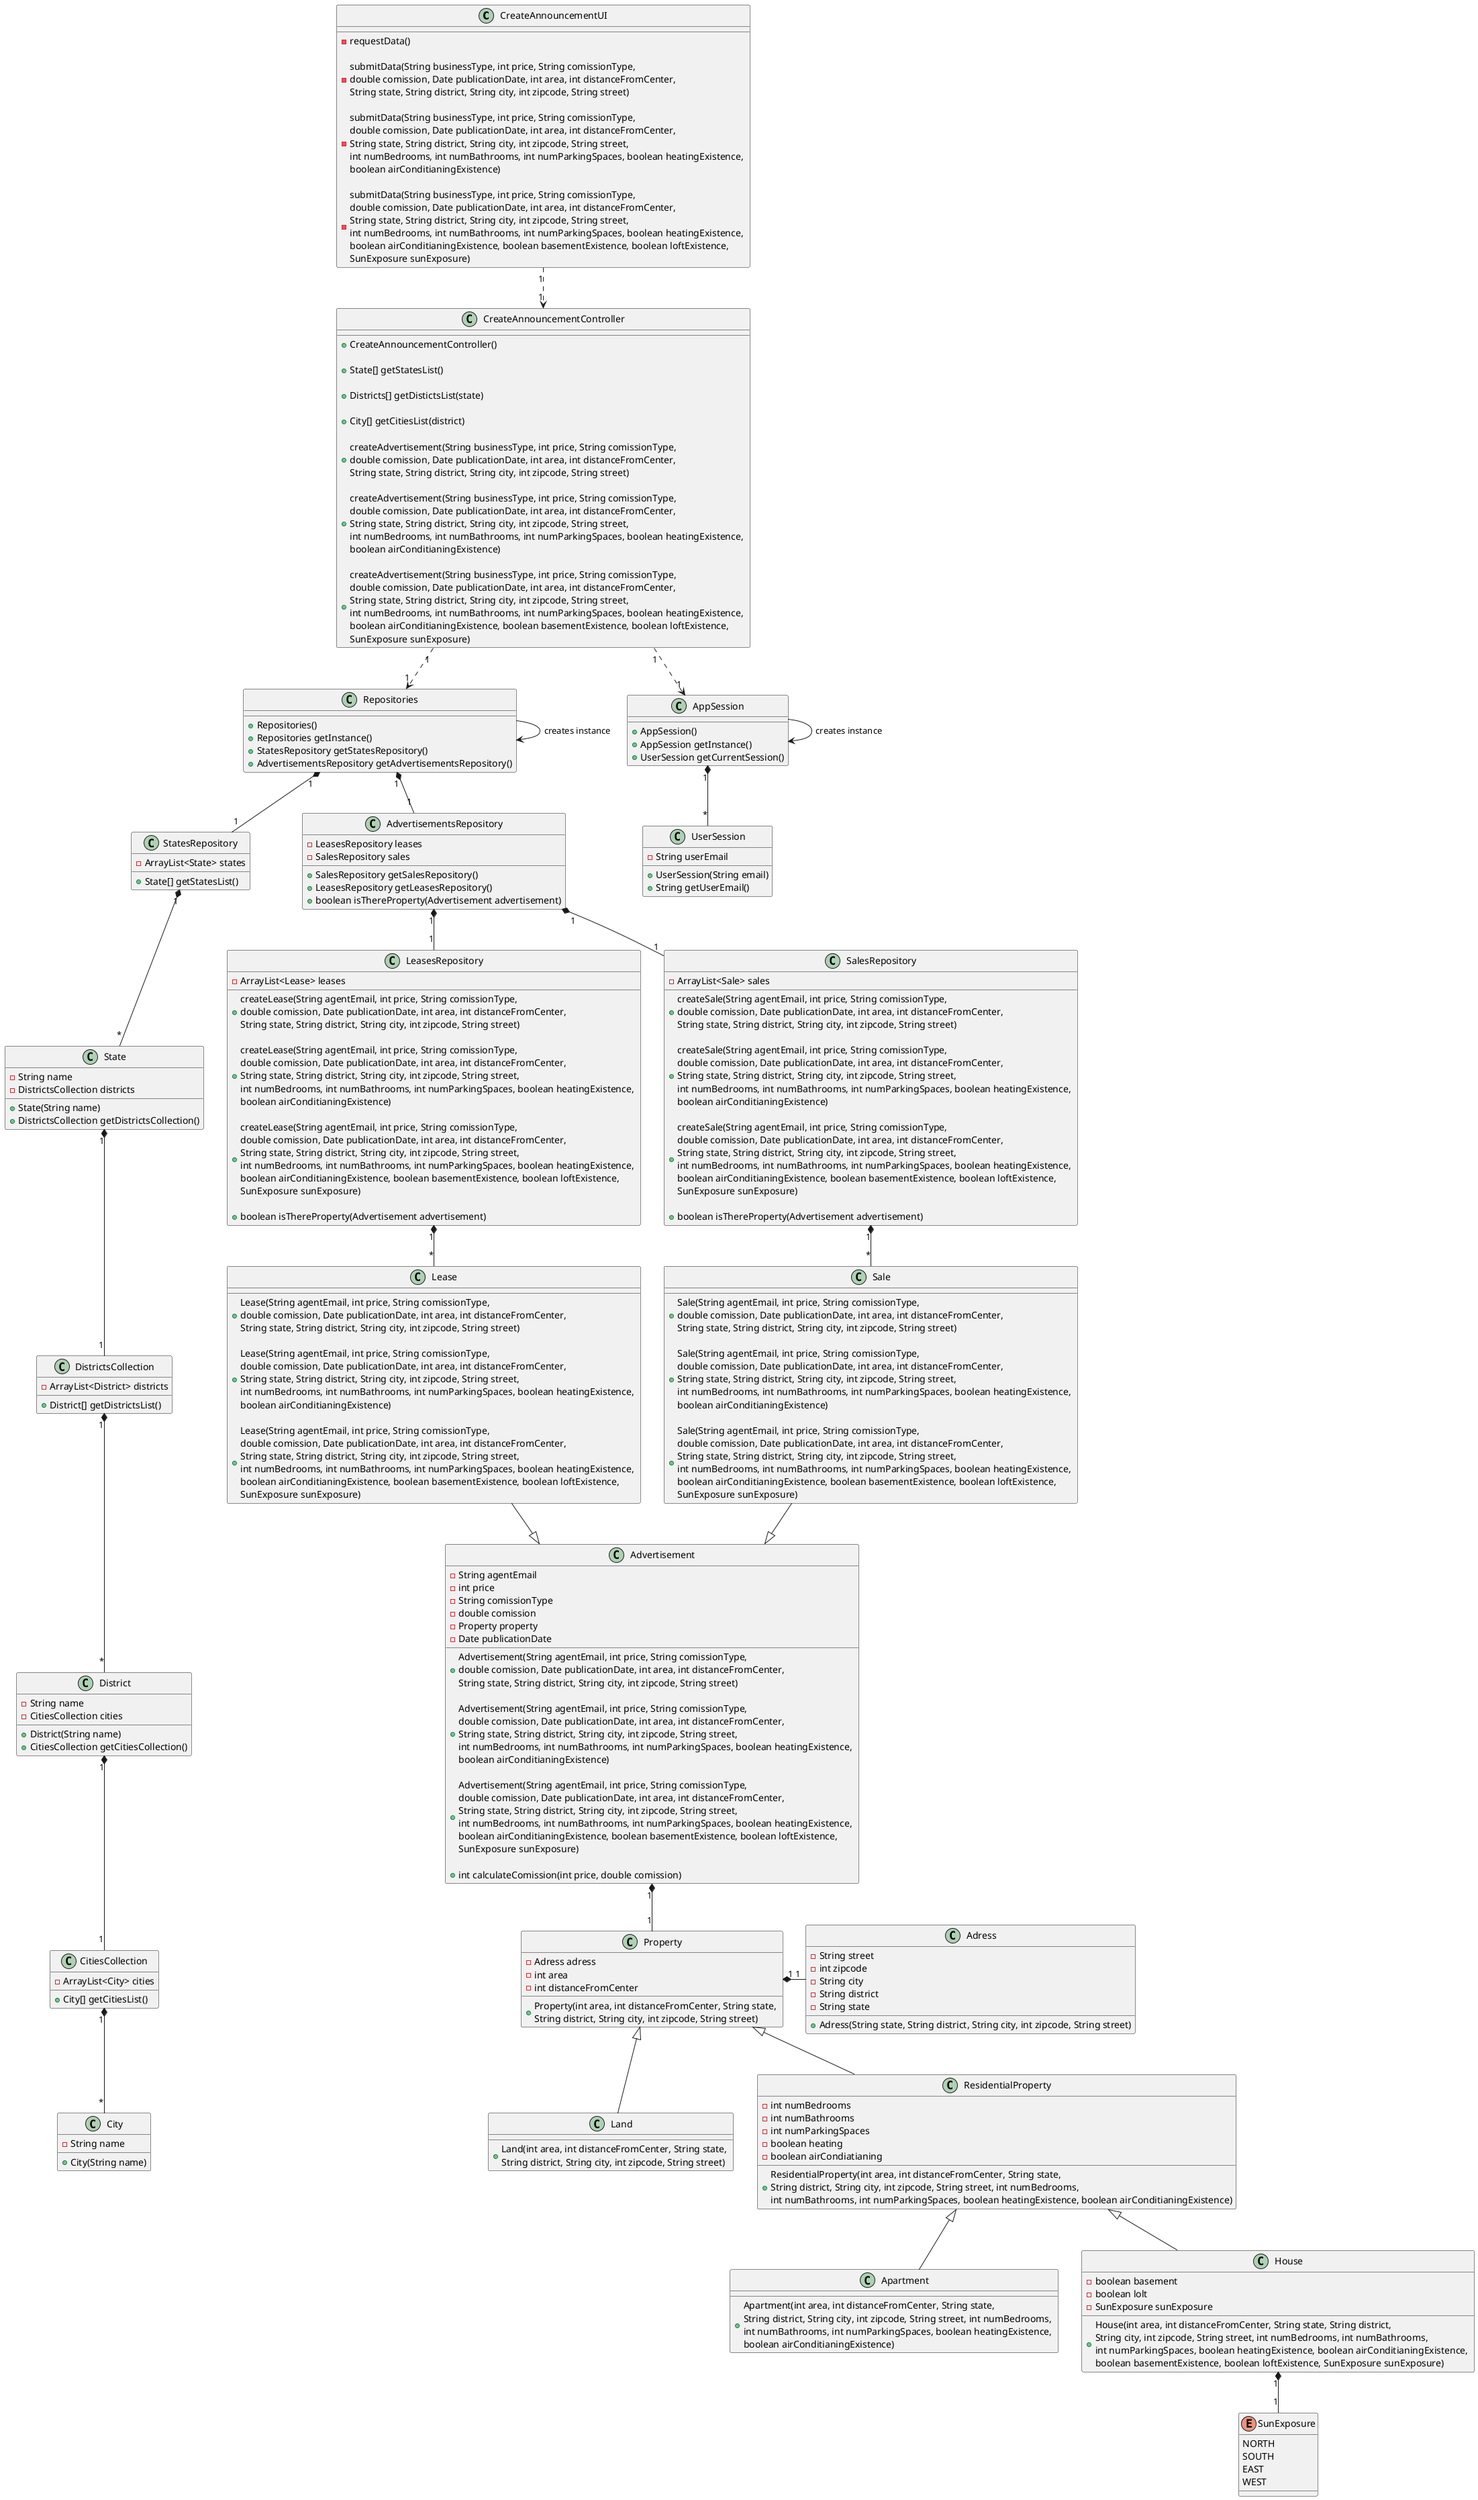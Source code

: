 @startuml
'skinparam monochrome true
skinparam packageStyle rectangle
skinparam shadowing false
skinparam linetype polyline
skinparam linetype orto

'left to right direction

class CreateAnnouncementUI{
-requestData()

-submitData(String businessType, int price, String comissionType, \ndouble comission, Date publicationDate, int area, int distanceFromCenter, \nString state, String district, String city, int zipcode, String street)

-submitData(String businessType, int price, String comissionType, \ndouble comission, Date publicationDate, int area, int distanceFromCenter, \nString state, String district, String city, int zipcode, String street, \nint numBedrooms, int numBathrooms, int numParkingSpaces, boolean heatingExistence, \nboolean airConditianingExistence)

-submitData(String businessType, int price, String comissionType, \ndouble comission, Date publicationDate, int area, int distanceFromCenter, \nString state, String district, String city, int zipcode, String street, \nint numBedrooms, int numBathrooms, int numParkingSpaces, boolean heatingExistence, \nboolean airConditianingExistence, boolean basementExistence, boolean loftExistence, \nSunExposure sunExposure)
}

class CreateAnnouncementController{
+CreateAnnouncementController()

+State[] getStatesList()

+Districts[] getDistictsList(state)

+City[] getCitiesList(district)

+createAdvertisement(String businessType, int price, String comissionType, \ndouble comission, Date publicationDate, int area, int distanceFromCenter, \nString state, String district, String city, int zipcode, String street)

+createAdvertisement(String businessType, int price, String comissionType, \ndouble comission, Date publicationDate, int area, int distanceFromCenter, \nString state, String district, String city, int zipcode, String street, \nint numBedrooms, int numBathrooms, int numParkingSpaces, boolean heatingExistence, \nboolean airConditianingExistence)

+createAdvertisement(String businessType, int price, String comissionType, \ndouble comission, Date publicationDate, int area, int distanceFromCenter, \nString state, String district, String city, int zipcode, String street, \nint numBedrooms, int numBathrooms, int numParkingSpaces, boolean heatingExistence, \nboolean airConditianingExistence, boolean basementExistence, boolean loftExistence, \nSunExposure sunExposure)
}

class Repositories{
+Repositories()
+Repositories getInstance()
+StatesRepository getStatesRepository()
+AdvertisementsRepository getAdvertisementsRepository()
}

class StatesRepository{
-ArrayList<State> states
+State[] getStatesList()
}

class State{
-String name
-DistrictsCollection districts
+State(String name)
+DistrictsCollection getDistrictsCollection()
}

class DistrictsCollection{
-ArrayList<District> districts
+District[] getDistrictsList()
}

class District{
-String name
-CitiesCollection cities
+District(String name)
+CitiesCollection getCitiesCollection()
}

class CitiesCollection{
-ArrayList<City> cities
+City[] getCitiesList()
}

class City{
-String name
+City(String name)
}

class AppSession{
+AppSession()
+AppSession getInstance()
+UserSession getCurrentSession()
}

class UserSession{
-String userEmail
+UserSession(String email)
+String getUserEmail()
}

class AdvertisementsRepository{
-LeasesRepository leases
-SalesRepository sales
+SalesRepository getSalesRepository()
+LeasesRepository getLeasesRepository()
+boolean isThereProperty(Advertisement advertisement)
}

class LeasesRepository{
-ArrayList<Lease> leases

+createLease(String agentEmail, int price, String comissionType, \ndouble comission, Date publicationDate, int area, int distanceFromCenter, \nString state, String district, String city, int zipcode, String street)

+createLease(String agentEmail, int price, String comissionType, \ndouble comission, Date publicationDate, int area, int distanceFromCenter, \nString state, String district, String city, int zipcode, String street, \nint numBedrooms, int numBathrooms, int numParkingSpaces, boolean heatingExistence, \nboolean airConditianingExistence)

+createLease(String agentEmail, int price, String comissionType, \ndouble comission, Date publicationDate, int area, int distanceFromCenter, \nString state, String district, String city, int zipcode, String street, \nint numBedrooms, int numBathrooms, int numParkingSpaces, boolean heatingExistence, \nboolean airConditianingExistence, boolean basementExistence, boolean loftExistence, \nSunExposure sunExposure)

+boolean isThereProperty(Advertisement advertisement)
}

class SalesRepository{
-ArrayList<Sale> sales

+createSale(String agentEmail, int price, String comissionType, \ndouble comission, Date publicationDate, int area, int distanceFromCenter, \nString state, String district, String city, int zipcode, String street)

+createSale(String agentEmail, int price, String comissionType, \ndouble comission, Date publicationDate, int area, int distanceFromCenter, \nString state, String district, String city, int zipcode, String street, \nint numBedrooms, int numBathrooms, int numParkingSpaces, boolean heatingExistence, \nboolean airConditianingExistence)

+createSale(String agentEmail, int price, String comissionType, \ndouble comission, Date publicationDate, int area, int distanceFromCenter, \nString state, String district, String city, int zipcode, String street, \nint numBedrooms, int numBathrooms, int numParkingSpaces, boolean heatingExistence, \nboolean airConditianingExistence, boolean basementExistence, boolean loftExistence, \nSunExposure sunExposure)

+boolean isThereProperty(Advertisement advertisement)
}

class Advertisement{
-String agentEmail
-int price
-String comissionType
-double comission
-Property property
-Date publicationDate

+Advertisement(String agentEmail, int price, String comissionType, \ndouble comission, Date publicationDate, int area, int distanceFromCenter, \nString state, String district, String city, int zipcode, String street)

+Advertisement(String agentEmail, int price, String comissionType, \ndouble comission, Date publicationDate, int area, int distanceFromCenter, \nString state, String district, String city, int zipcode, String street, \nint numBedrooms, int numBathrooms, int numParkingSpaces, boolean heatingExistence, \nboolean airConditianingExistence)

+Advertisement(String agentEmail, int price, String comissionType, \ndouble comission, Date publicationDate, int area, int distanceFromCenter, \nString state, String district, String city, int zipcode, String street, \nint numBedrooms, int numBathrooms, int numParkingSpaces, boolean heatingExistence, \nboolean airConditianingExistence, boolean basementExistence, boolean loftExistence, \nSunExposure sunExposure)

+int calculateComission(int price, double comission)
}

class Lease{
+Lease(String agentEmail, int price, String comissionType, \ndouble comission, Date publicationDate, int area, int distanceFromCenter, \nString state, String district, String city, int zipcode, String street)

+Lease(String agentEmail, int price, String comissionType, \ndouble comission, Date publicationDate, int area, int distanceFromCenter, \nString state, String district, String city, int zipcode, String street, \nint numBedrooms, int numBathrooms, int numParkingSpaces, boolean heatingExistence, \nboolean airConditianingExistence)

+Lease(String agentEmail, int price, String comissionType, \ndouble comission, Date publicationDate, int area, int distanceFromCenter, \nString state, String district, String city, int zipcode, String street, \nint numBedrooms, int numBathrooms, int numParkingSpaces, boolean heatingExistence, \nboolean airConditianingExistence, boolean basementExistence, boolean loftExistence, \nSunExposure sunExposure)
}

class Sale{
+Sale(String agentEmail, int price, String comissionType, \ndouble comission, Date publicationDate, int area, int distanceFromCenter, \nString state, String district, String city, int zipcode, String street)

+Sale(String agentEmail, int price, String comissionType, \ndouble comission, Date publicationDate, int area, int distanceFromCenter, \nString state, String district, String city, int zipcode, String street, \nint numBedrooms, int numBathrooms, int numParkingSpaces, boolean heatingExistence, \nboolean airConditianingExistence)

+Sale(String agentEmail, int price, String comissionType, \ndouble comission, Date publicationDate, int area, int distanceFromCenter, \nString state, String district, String city, int zipcode, String street, \nint numBedrooms, int numBathrooms, int numParkingSpaces, boolean heatingExistence, \nboolean airConditianingExistence, boolean basementExistence, boolean loftExistence, \nSunExposure sunExposure)
}

class Property{
-Adress adress
-int area
-int distanceFromCenter

+Property(int area, int distanceFromCenter, String state, \nString district, String city, int zipcode, String street)
}

class Land{
+Land(int area, int distanceFromCenter, String state, \nString district, String city, int zipcode, String street)
}

class ResidentialProperty{
-int numBedrooms
-int numBathrooms
-int numParkingSpaces
-boolean heating
-boolean airCondiatianing
+ResidentialProperty(int area, int distanceFromCenter, String state, \nString district, String city, int zipcode, String street, int numBedrooms, \nint numBathrooms, int numParkingSpaces, boolean heatingExistence, boolean airConditianingExistence)
}

class Apartment{
+Apartment(int area, int distanceFromCenter, String state, \nString district, String city, int zipcode, String street, int numBedrooms, \nint numBathrooms, int numParkingSpaces, boolean heatingExistence, \nboolean airConditianingExistence)
}

class House{
-boolean basement
-boolean lolt
-SunExposure sunExposure
+House(int area, int distanceFromCenter, String state, String district, \nString city, int zipcode, String street, int numBedrooms, int numBathrooms, \nint numParkingSpaces, boolean heatingExistence, boolean airConditianingExistence, \nboolean basementExistence, boolean loftExistence, SunExposure sunExposure)
}

class Adress{
-String street
-int zipcode
-String city
-String district
-String state
+Adress(String state, String district, String city, int zipcode, String street)
}

enum SunExposure{
NORTH
SOUTH
EAST
WEST
}

Repositories->Repositories:creates instance

AppSession->AppSession:creates instance

CreateAnnouncementUI"1"..>"1"CreateAnnouncementController

CreateAnnouncementController"1"..>"1"Repositories

Repositories"1"*--"1"StatesRepository
StatesRepository"1"*--"*"State
State"1"*-d-"1"DistrictsCollection
DistrictsCollection"1"*-d-"*"District
District"1"*--"1"CitiesCollection
CitiesCollection"1"*--"*"City

CreateAnnouncementController"1"..>"1"AppSession

AppSession"1"*-d-"*"UserSession

Repositories"1"*--"1"AdvertisementsRepository
AdvertisementsRepository"1"*--"1"SalesRepository
AdvertisementsRepository"1"*-d-"1"LeasesRepository
SalesRepository"1"*--"*"Sale
LeasesRepository"1"*-d-"*"Lease

Sale--|>Advertisement
Lease--|>Advertisement

Advertisement"1"*--"1"Property

Property<|-d-Land
Property<|-d-ResidentialProperty
ResidentialProperty<|--Apartment
ResidentialProperty<|--House

Property"1"*-"1"Adress

House"1"*--"1"SunExposure
@enduml